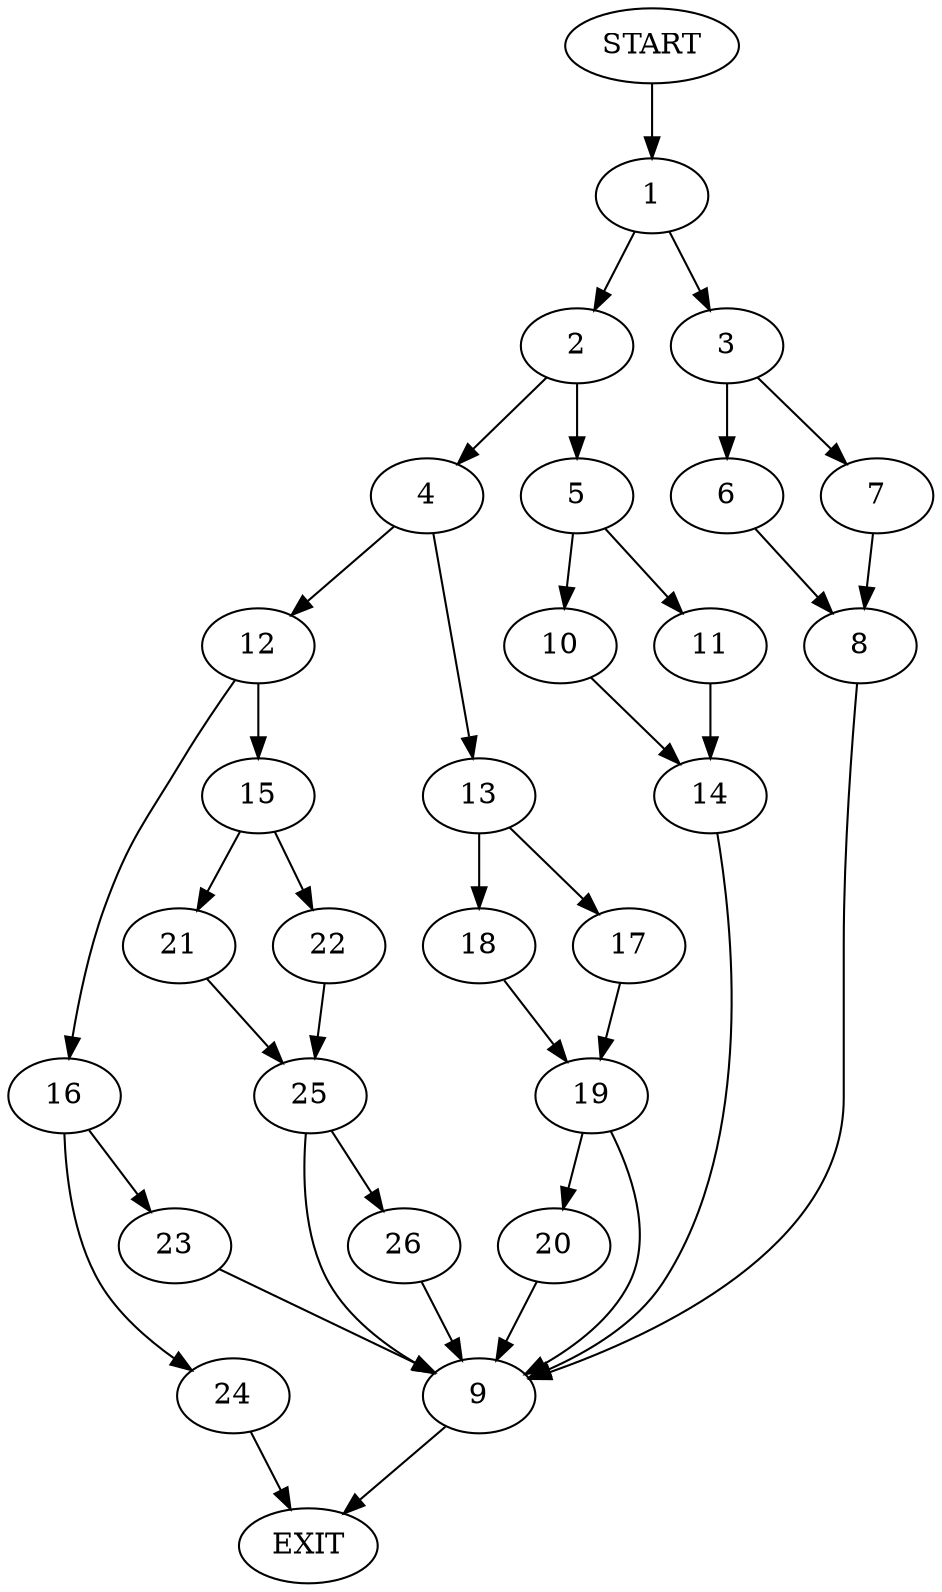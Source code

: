digraph {
0 [label="START"]
27 [label="EXIT"]
0 -> 1
1 -> 2
1 -> 3
2 -> 4
2 -> 5
3 -> 6
3 -> 7
7 -> 8
6 -> 8
8 -> 9
9 -> 27
5 -> 10
5 -> 11
4 -> 12
4 -> 13
11 -> 14
10 -> 14
14 -> 9
12 -> 15
12 -> 16
13 -> 17
13 -> 18
17 -> 19
18 -> 19
19 -> 20
19 -> 9
20 -> 9
15 -> 21
15 -> 22
16 -> 23
16 -> 24
21 -> 25
22 -> 25
25 -> 26
25 -> 9
26 -> 9
23 -> 9
24 -> 27
}
